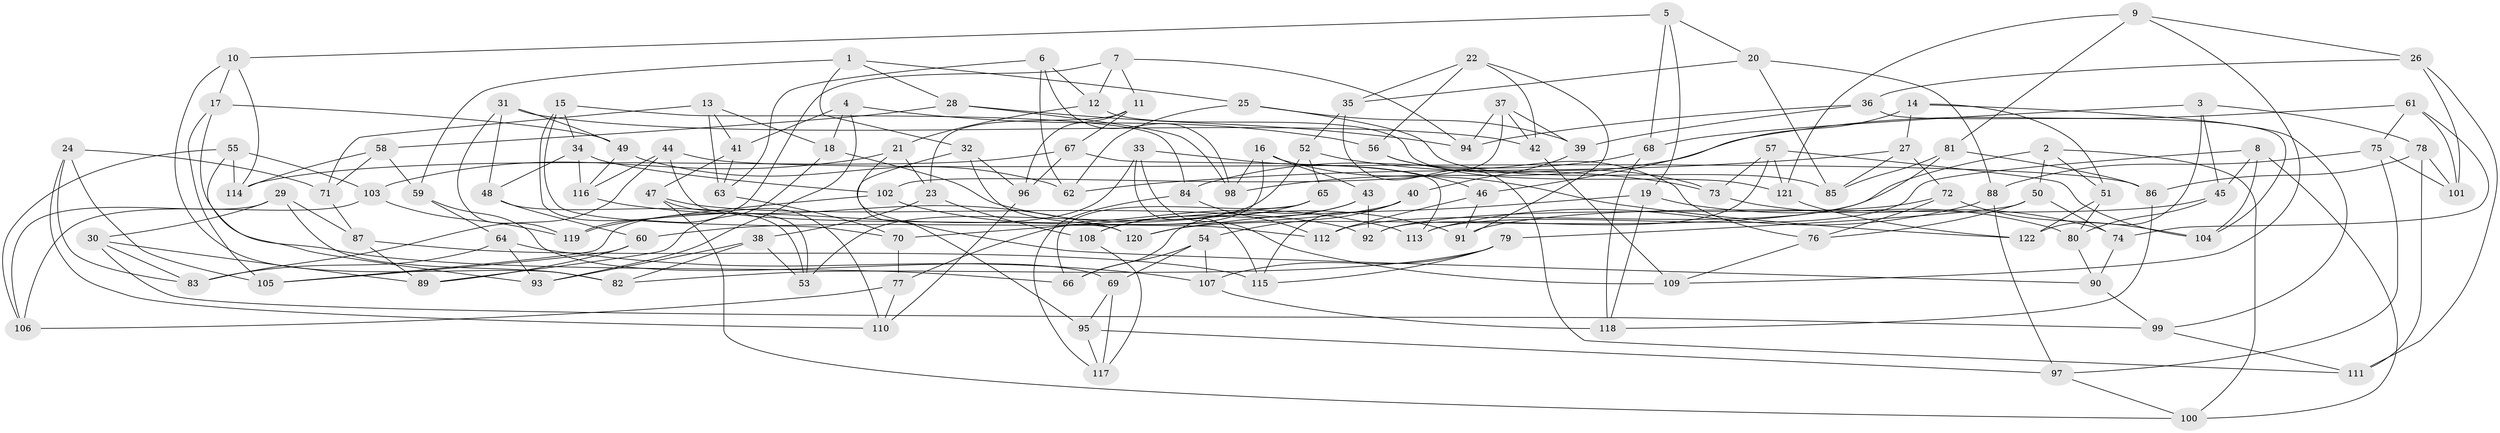 // Generated by graph-tools (version 1.1) at 2025/11/02/27/25 16:11:45]
// undirected, 122 vertices, 244 edges
graph export_dot {
graph [start="1"]
  node [color=gray90,style=filled];
  1;
  2;
  3;
  4;
  5;
  6;
  7;
  8;
  9;
  10;
  11;
  12;
  13;
  14;
  15;
  16;
  17;
  18;
  19;
  20;
  21;
  22;
  23;
  24;
  25;
  26;
  27;
  28;
  29;
  30;
  31;
  32;
  33;
  34;
  35;
  36;
  37;
  38;
  39;
  40;
  41;
  42;
  43;
  44;
  45;
  46;
  47;
  48;
  49;
  50;
  51;
  52;
  53;
  54;
  55;
  56;
  57;
  58;
  59;
  60;
  61;
  62;
  63;
  64;
  65;
  66;
  67;
  68;
  69;
  70;
  71;
  72;
  73;
  74;
  75;
  76;
  77;
  78;
  79;
  80;
  81;
  82;
  83;
  84;
  85;
  86;
  87;
  88;
  89;
  90;
  91;
  92;
  93;
  94;
  95;
  96;
  97;
  98;
  99;
  100;
  101;
  102;
  103;
  104;
  105;
  106;
  107;
  108;
  109;
  110;
  111;
  112;
  113;
  114;
  115;
  116;
  117;
  118;
  119;
  120;
  121;
  122;
  1 -- 28;
  1 -- 32;
  1 -- 59;
  1 -- 25;
  2 -- 120;
  2 -- 50;
  2 -- 51;
  2 -- 100;
  3 -- 122;
  3 -- 45;
  3 -- 78;
  3 -- 68;
  4 -- 93;
  4 -- 41;
  4 -- 18;
  4 -- 56;
  5 -- 20;
  5 -- 68;
  5 -- 19;
  5 -- 10;
  6 -- 63;
  6 -- 98;
  6 -- 62;
  6 -- 12;
  7 -- 94;
  7 -- 11;
  7 -- 12;
  7 -- 119;
  8 -- 113;
  8 -- 45;
  8 -- 104;
  8 -- 100;
  9 -- 26;
  9 -- 121;
  9 -- 109;
  9 -- 81;
  10 -- 114;
  10 -- 17;
  10 -- 82;
  11 -- 67;
  11 -- 23;
  11 -- 96;
  12 -- 21;
  12 -- 121;
  13 -- 71;
  13 -- 63;
  13 -- 41;
  13 -- 18;
  14 -- 99;
  14 -- 46;
  14 -- 51;
  14 -- 27;
  15 -- 53;
  15 -- 84;
  15 -- 34;
  15 -- 70;
  16 -- 77;
  16 -- 122;
  16 -- 98;
  16 -- 43;
  17 -- 49;
  17 -- 105;
  17 -- 66;
  18 -- 89;
  18 -- 91;
  19 -- 80;
  19 -- 120;
  19 -- 118;
  20 -- 85;
  20 -- 35;
  20 -- 88;
  21 -- 103;
  21 -- 23;
  21 -- 90;
  22 -- 56;
  22 -- 42;
  22 -- 35;
  22 -- 91;
  23 -- 38;
  23 -- 108;
  24 -- 83;
  24 -- 110;
  24 -- 105;
  24 -- 71;
  25 -- 85;
  25 -- 39;
  25 -- 62;
  26 -- 111;
  26 -- 36;
  26 -- 101;
  27 -- 85;
  27 -- 62;
  27 -- 72;
  28 -- 94;
  28 -- 58;
  28 -- 98;
  29 -- 30;
  29 -- 82;
  29 -- 106;
  29 -- 87;
  30 -- 83;
  30 -- 89;
  30 -- 99;
  31 -- 119;
  31 -- 42;
  31 -- 48;
  31 -- 49;
  32 -- 112;
  32 -- 96;
  32 -- 95;
  33 -- 115;
  33 -- 105;
  33 -- 46;
  33 -- 109;
  34 -- 48;
  34 -- 102;
  34 -- 116;
  35 -- 111;
  35 -- 52;
  36 -- 39;
  36 -- 94;
  36 -- 104;
  37 -- 39;
  37 -- 102;
  37 -- 94;
  37 -- 42;
  38 -- 82;
  38 -- 53;
  38 -- 93;
  39 -- 40;
  40 -- 60;
  40 -- 54;
  40 -- 115;
  41 -- 47;
  41 -- 63;
  42 -- 109;
  43 -- 66;
  43 -- 108;
  43 -- 92;
  44 -- 116;
  44 -- 86;
  44 -- 83;
  44 -- 120;
  45 -- 91;
  45 -- 80;
  46 -- 112;
  46 -- 91;
  47 -- 92;
  47 -- 110;
  47 -- 100;
  48 -- 60;
  48 -- 53;
  49 -- 62;
  49 -- 116;
  50 -- 76;
  50 -- 74;
  50 -- 79;
  51 -- 80;
  51 -- 122;
  52 -- 73;
  52 -- 65;
  52 -- 53;
  54 -- 66;
  54 -- 107;
  54 -- 69;
  55 -- 93;
  55 -- 114;
  55 -- 103;
  55 -- 106;
  56 -- 76;
  56 -- 73;
  57 -- 121;
  57 -- 92;
  57 -- 104;
  57 -- 73;
  58 -- 114;
  58 -- 59;
  58 -- 71;
  59 -- 69;
  59 -- 64;
  60 -- 105;
  60 -- 89;
  61 -- 98;
  61 -- 101;
  61 -- 74;
  61 -- 75;
  63 -- 70;
  64 -- 83;
  64 -- 93;
  64 -- 107;
  65 -- 66;
  65 -- 70;
  65 -- 108;
  67 -- 113;
  67 -- 114;
  67 -- 96;
  68 -- 118;
  68 -- 84;
  69 -- 95;
  69 -- 117;
  70 -- 77;
  71 -- 87;
  72 -- 76;
  72 -- 104;
  72 -- 92;
  73 -- 74;
  74 -- 90;
  75 -- 88;
  75 -- 101;
  75 -- 97;
  76 -- 109;
  77 -- 110;
  77 -- 106;
  78 -- 101;
  78 -- 86;
  78 -- 111;
  79 -- 82;
  79 -- 107;
  79 -- 115;
  80 -- 90;
  81 -- 112;
  81 -- 85;
  81 -- 86;
  84 -- 112;
  84 -- 117;
  86 -- 118;
  87 -- 115;
  87 -- 89;
  88 -- 97;
  88 -- 113;
  90 -- 99;
  95 -- 117;
  95 -- 97;
  96 -- 110;
  97 -- 100;
  99 -- 111;
  102 -- 119;
  102 -- 113;
  103 -- 119;
  103 -- 106;
  107 -- 118;
  108 -- 117;
  116 -- 120;
  121 -- 122;
}
